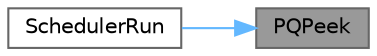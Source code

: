 digraph "PQPeek"
{
 // LATEX_PDF_SIZE
  bgcolor="transparent";
  edge [fontname=Helvetica,fontsize=10,labelfontname=Helvetica,labelfontsize=10];
  node [fontname=Helvetica,fontsize=10,shape=box,height=0.2,width=0.4];
  rankdir="RL";
  Node1 [label="PQPeek",height=0.2,width=0.4,color="gray40", fillcolor="grey60", style="filled", fontcolor="black",tooltip="Peeks at the highest priority task in the priority queue without removing it."];
  Node1 -> Node2 [dir="back",color="steelblue1",style="solid"];
  Node2 [label="SchedulerRun",height=0.2,width=0.4,color="grey40", fillcolor="white", style="filled",URL="$Scheduler_8c.html#ab8065221debac476c547533f73504c20",tooltip="Runs the scheduler, executing tasks based on their priority."];
}
